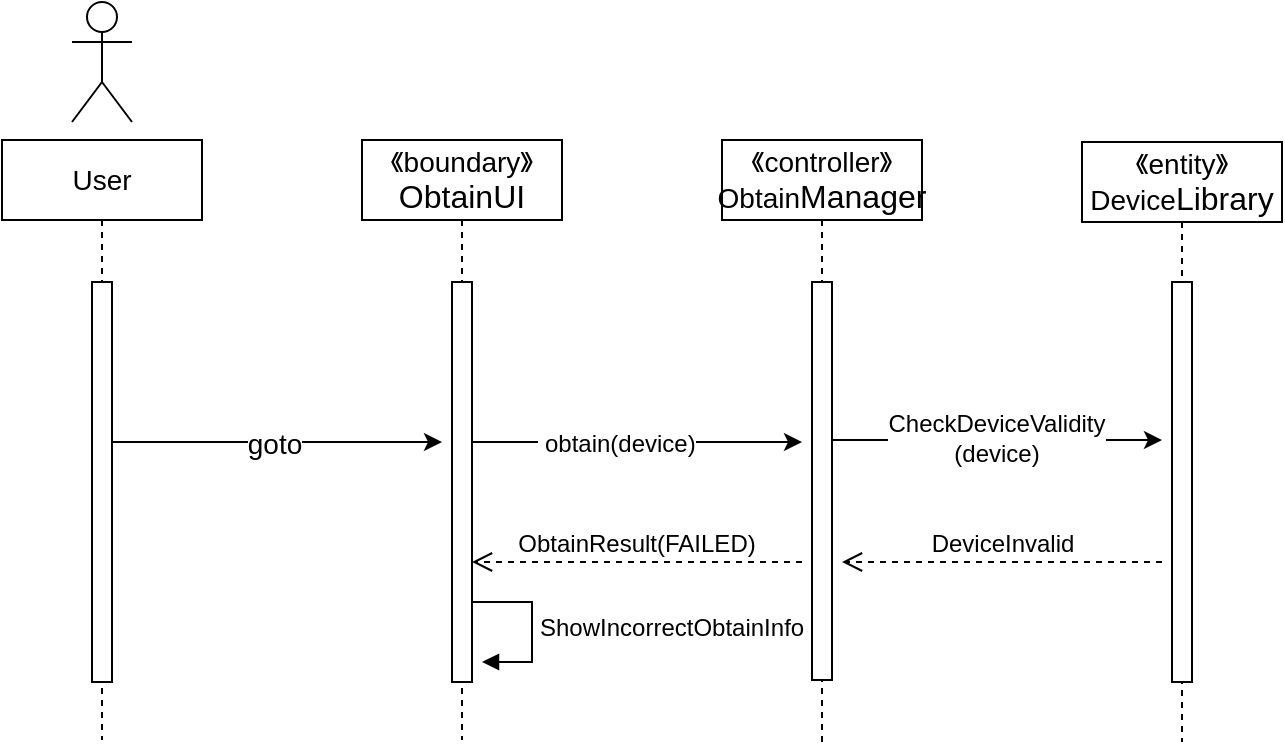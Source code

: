 <mxfile version="24.4.0" type="github">
  <diagram name="第 1 页" id="Uc3VLulO2O6ez5aALafO">
    <mxGraphModel dx="1050" dy="522" grid="1" gridSize="10" guides="1" tooltips="1" connect="1" arrows="1" fold="1" page="1" pageScale="1" pageWidth="827" pageHeight="1169" math="0" shadow="0">
      <root>
        <mxCell id="0" />
        <mxCell id="1" parent="0" />
        <mxCell id="hW_ZQeEJhIEeibZpcMH2-1" value="" style="edgeStyle=orthogonalEdgeStyle;rounded=0;orthogonalLoop=1;jettySize=auto;html=1;curved=0;" edge="1" parent="1">
          <mxGeometry relative="1" as="geometry">
            <mxPoint x="254" y="320" as="targetPoint" />
            <mxPoint x="83.324" y="320" as="sourcePoint" />
          </mxGeometry>
        </mxCell>
        <mxCell id="hW_ZQeEJhIEeibZpcMH2-2" value="&lt;font style=&quot;font-size: 14px;&quot;&gt;goto&lt;/font&gt;" style="edgeLabel;html=1;align=center;verticalAlign=middle;resizable=0;points=[];strokeColor=default;fontFamily=Helvetica;fontSize=12;fontColor=default;fillColor=default;" vertex="1" connectable="0" parent="hW_ZQeEJhIEeibZpcMH2-1">
          <mxGeometry x="0.014" y="-1" relative="1" as="geometry">
            <mxPoint as="offset" />
          </mxGeometry>
        </mxCell>
        <mxCell id="hW_ZQeEJhIEeibZpcMH2-3" value="&lt;font style=&quot;font-size: 14px;&quot;&gt;User&lt;/font&gt;" style="shape=umlLifeline;perimeter=lifelinePerimeter;whiteSpace=wrap;html=1;container=1;dropTarget=0;collapsible=0;recursiveResize=0;outlineConnect=0;portConstraint=eastwest;newEdgeStyle={&quot;curved&quot;:0,&quot;rounded&quot;:0};" vertex="1" parent="1">
          <mxGeometry x="34" y="169" width="100" height="300" as="geometry" />
        </mxCell>
        <mxCell id="hW_ZQeEJhIEeibZpcMH2-4" value="" style="html=1;points=[[0,0,0,0,5],[0,1,0,0,-5],[1,0,0,0,5],[1,1,0,0,-5]];perimeter=orthogonalPerimeter;outlineConnect=0;targetShapes=umlLifeline;portConstraint=eastwest;newEdgeStyle={&quot;curved&quot;:0,&quot;rounded&quot;:0};strokeColor=default;align=center;verticalAlign=middle;fontFamily=Helvetica;fontSize=12;fontColor=default;fillColor=default;" vertex="1" parent="hW_ZQeEJhIEeibZpcMH2-3">
          <mxGeometry x="45" y="71" width="10" height="200" as="geometry" />
        </mxCell>
        <mxCell id="hW_ZQeEJhIEeibZpcMH2-5" value="" style="edgeStyle=orthogonalEdgeStyle;rounded=0;orthogonalLoop=1;jettySize=auto;html=1;curved=0;fontFamily=Helvetica;fontSize=12;fontColor=default;" edge="1" parent="1">
          <mxGeometry relative="1" as="geometry">
            <mxPoint x="434" y="320" as="targetPoint" />
            <mxPoint x="263.324" y="320" as="sourcePoint" />
          </mxGeometry>
        </mxCell>
        <mxCell id="hW_ZQeEJhIEeibZpcMH2-6" value="" style="edgeLabel;html=1;align=center;verticalAlign=middle;resizable=0;points=[];strokeColor=default;fontFamily=Helvetica;fontSize=12;fontColor=default;fillColor=default;" vertex="1" connectable="0" parent="hW_ZQeEJhIEeibZpcMH2-5">
          <mxGeometry x="-0.452" y="-1" relative="1" as="geometry">
            <mxPoint as="offset" />
          </mxGeometry>
        </mxCell>
        <mxCell id="hW_ZQeEJhIEeibZpcMH2-7" value="&lt;font style=&quot;font-size: 12px;&quot;&gt;&amp;nbsp;obtain(device&lt;/font&gt;)" style="edgeLabel;html=1;align=center;verticalAlign=middle;resizable=0;points=[];strokeColor=default;fontFamily=Helvetica;fontSize=12;fontColor=default;fillColor=default;" vertex="1" connectable="0" parent="hW_ZQeEJhIEeibZpcMH2-5">
          <mxGeometry x="-0.097" y="-1" relative="1" as="geometry">
            <mxPoint as="offset" />
          </mxGeometry>
        </mxCell>
        <mxCell id="hW_ZQeEJhIEeibZpcMH2-8" value="&lt;font style=&quot;font-size: 14px;&quot;&gt;《boundary》&lt;/font&gt;&lt;div&gt;&lt;font size=&quot;3&quot;&gt;ObtainUI&lt;/font&gt;&lt;/div&gt;" style="shape=umlLifeline;perimeter=lifelinePerimeter;whiteSpace=wrap;html=1;container=1;dropTarget=0;collapsible=0;recursiveResize=0;outlineConnect=0;portConstraint=eastwest;newEdgeStyle={&quot;curved&quot;:0,&quot;rounded&quot;:0};" vertex="1" parent="1">
          <mxGeometry x="214" y="169" width="100" height="300" as="geometry" />
        </mxCell>
        <mxCell id="hW_ZQeEJhIEeibZpcMH2-9" value="" style="shape=umlActor;verticalLabelPosition=bottom;verticalAlign=top;html=1;" vertex="1" parent="1">
          <mxGeometry x="69" y="100" width="30" height="60" as="geometry" />
        </mxCell>
        <mxCell id="hW_ZQeEJhIEeibZpcMH2-10" value="" style="edgeStyle=orthogonalEdgeStyle;rounded=0;orthogonalLoop=1;jettySize=auto;html=1;curved=0;fontFamily=Helvetica;fontSize=12;fontColor=default;" edge="1" parent="1">
          <mxGeometry relative="1" as="geometry">
            <mxPoint x="614" y="319" as="targetPoint" />
            <mxPoint x="443.324" y="319" as="sourcePoint" />
          </mxGeometry>
        </mxCell>
        <mxCell id="hW_ZQeEJhIEeibZpcMH2-11" value="CheckDeviceValidity&lt;div&gt;(device)&lt;/div&gt;" style="edgeLabel;html=1;align=center;verticalAlign=middle;resizable=0;points=[];strokeColor=default;fontFamily=Helvetica;fontSize=12;fontColor=default;fillColor=default;" vertex="1" connectable="0" parent="hW_ZQeEJhIEeibZpcMH2-10">
          <mxGeometry x="-0.13" y="1" relative="1" as="geometry">
            <mxPoint x="13" as="offset" />
          </mxGeometry>
        </mxCell>
        <mxCell id="hW_ZQeEJhIEeibZpcMH2-12" value="&lt;font style=&quot;font-size: 14px;&quot;&gt;《controller》Obtain&lt;/font&gt;&lt;span style=&quot;font-size: medium; background-color: initial;&quot;&gt;Manager&lt;/span&gt;" style="shape=umlLifeline;perimeter=lifelinePerimeter;whiteSpace=wrap;html=1;container=1;dropTarget=0;collapsible=0;recursiveResize=0;outlineConnect=0;portConstraint=eastwest;newEdgeStyle={&quot;curved&quot;:0,&quot;rounded&quot;:0};" vertex="1" parent="1">
          <mxGeometry x="394" y="169" width="100" height="301" as="geometry" />
        </mxCell>
        <mxCell id="hW_ZQeEJhIEeibZpcMH2-13" value="" style="html=1;points=[[0,0,0,0,5],[0,1,0,0,-5],[1,0,0,0,5],[1,1,0,0,-5]];perimeter=orthogonalPerimeter;outlineConnect=0;targetShapes=umlLifeline;portConstraint=eastwest;newEdgeStyle={&quot;curved&quot;:0,&quot;rounded&quot;:0};strokeColor=default;align=center;verticalAlign=middle;fontFamily=Helvetica;fontSize=12;fontColor=default;fillColor=default;" vertex="1" parent="hW_ZQeEJhIEeibZpcMH2-12">
          <mxGeometry x="45" y="71" width="10" height="199" as="geometry" />
        </mxCell>
        <mxCell id="hW_ZQeEJhIEeibZpcMH2-14" value="&lt;font style=&quot;font-size: 14px;&quot;&gt;《entity》Device&lt;/font&gt;&lt;span style=&quot;font-size: medium; background-color: initial;&quot;&gt;Library&lt;/span&gt;" style="shape=umlLifeline;perimeter=lifelinePerimeter;whiteSpace=wrap;html=1;container=1;dropTarget=0;collapsible=0;recursiveResize=0;outlineConnect=0;portConstraint=eastwest;newEdgeStyle={&quot;curved&quot;:0,&quot;rounded&quot;:0};" vertex="1" parent="1">
          <mxGeometry x="574" y="170" width="100" height="300" as="geometry" />
        </mxCell>
        <mxCell id="hW_ZQeEJhIEeibZpcMH2-15" value="" style="html=1;points=[[0,0,0,0,5],[0,1,0,0,-5],[1,0,0,0,5],[1,1,0,0,-5]];perimeter=orthogonalPerimeter;outlineConnect=0;targetShapes=umlLifeline;portConstraint=eastwest;newEdgeStyle={&quot;curved&quot;:0,&quot;rounded&quot;:0};strokeColor=default;align=center;verticalAlign=middle;fontFamily=Helvetica;fontSize=12;fontColor=default;fillColor=default;" vertex="1" parent="hW_ZQeEJhIEeibZpcMH2-14">
          <mxGeometry x="45" y="70" width="10" height="200" as="geometry" />
        </mxCell>
        <mxCell id="hW_ZQeEJhIEeibZpcMH2-16" value="DeviceInvalid" style="html=1;verticalAlign=bottom;endArrow=open;dashed=1;endSize=8;curved=0;rounded=0;fontFamily=Helvetica;fontSize=12;fontColor=default;" edge="1" parent="1">
          <mxGeometry relative="1" as="geometry">
            <mxPoint x="614" y="380" as="sourcePoint" />
            <mxPoint x="454" y="380" as="targetPoint" />
            <mxPoint as="offset" />
          </mxGeometry>
        </mxCell>
        <mxCell id="hW_ZQeEJhIEeibZpcMH2-17" value="ObtainResult(FAILED)" style="html=1;verticalAlign=bottom;endArrow=open;dashed=1;endSize=8;curved=0;rounded=0;fontFamily=Helvetica;fontSize=12;fontColor=default;" edge="1" parent="1" target="hW_ZQeEJhIEeibZpcMH2-18">
          <mxGeometry x="0.006" relative="1" as="geometry">
            <mxPoint x="434" y="380" as="sourcePoint" />
            <mxPoint x="263.5" y="380" as="targetPoint" />
            <mxPoint as="offset" />
          </mxGeometry>
        </mxCell>
        <mxCell id="hW_ZQeEJhIEeibZpcMH2-18" value="" style="html=1;points=[[0,0,0,0,5],[0,1,0,0,-5],[1,0,0,0,5],[1,1,0,0,-5]];perimeter=orthogonalPerimeter;outlineConnect=0;targetShapes=umlLifeline;portConstraint=eastwest;newEdgeStyle={&quot;curved&quot;:0,&quot;rounded&quot;:0};strokeColor=default;align=center;verticalAlign=middle;fontFamily=Helvetica;fontSize=12;fontColor=default;fillColor=default;" vertex="1" parent="1">
          <mxGeometry x="259" y="240" width="10" height="200" as="geometry" />
        </mxCell>
        <mxCell id="hW_ZQeEJhIEeibZpcMH2-19" value="ShowIncorrectObtainInfo" style="html=1;align=left;spacingLeft=2;endArrow=block;rounded=0;edgeStyle=orthogonalEdgeStyle;curved=0;rounded=0;fontFamily=Helvetica;fontSize=12;fontColor=default;" edge="1" parent="1">
          <mxGeometry relative="1" as="geometry">
            <mxPoint x="269" y="400" as="sourcePoint" />
            <Array as="points">
              <mxPoint x="299" y="430" />
            </Array>
            <mxPoint x="274" y="430" as="targetPoint" />
          </mxGeometry>
        </mxCell>
      </root>
    </mxGraphModel>
  </diagram>
</mxfile>
